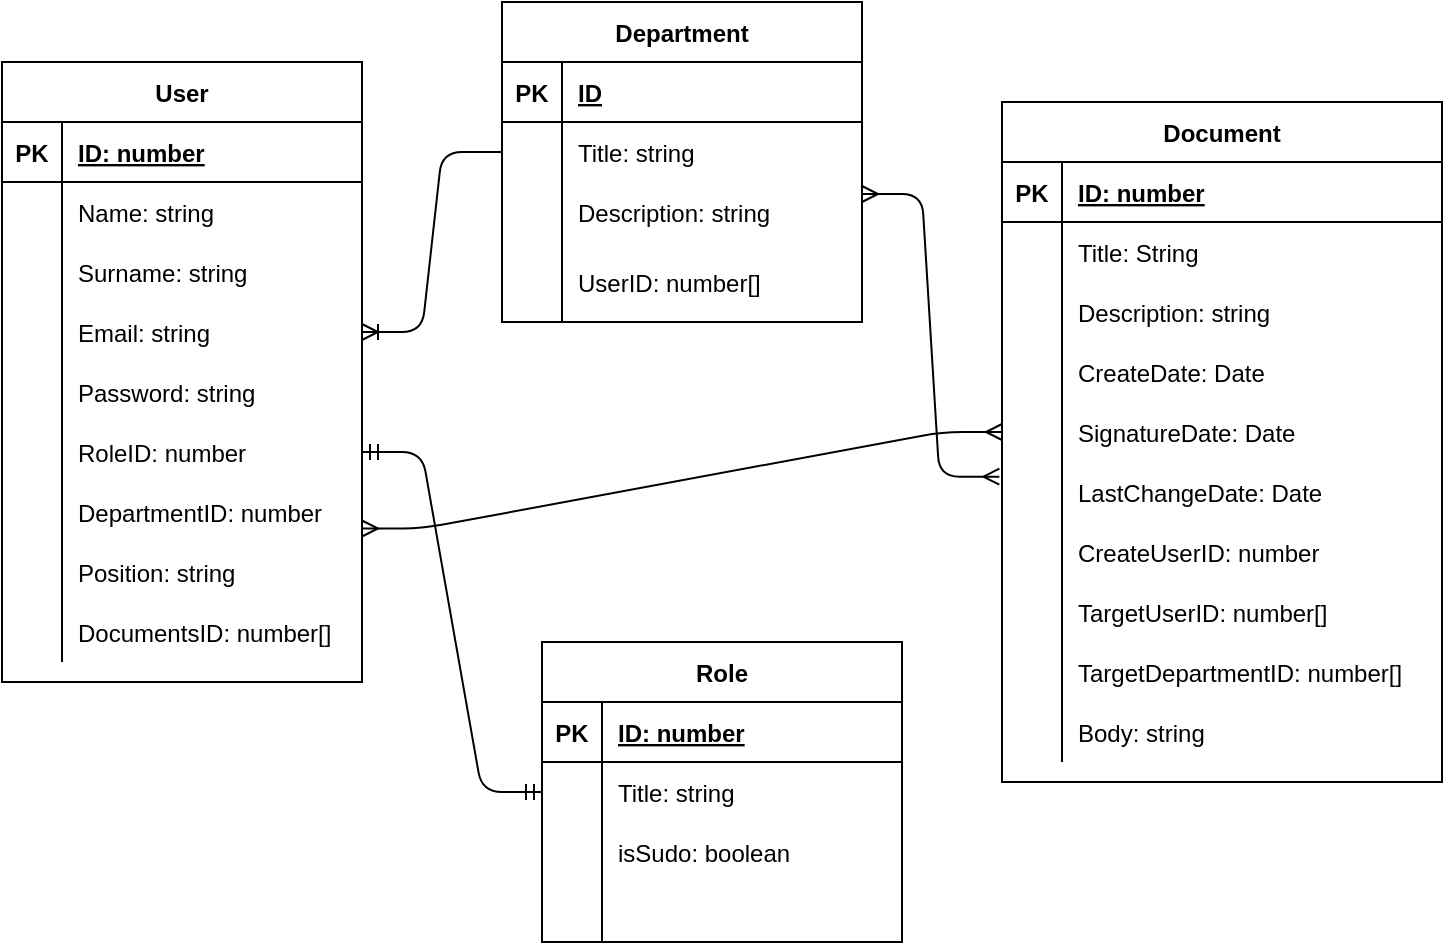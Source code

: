 <mxfile version="14.9.2" type="github">
  <diagram id="62VL07I6OxhEm-P0ryCz" name="Page-1">
    <mxGraphModel dx="1113" dy="635" grid="1" gridSize="10" guides="1" tooltips="1" connect="1" arrows="1" fold="1" page="1" pageScale="1" pageWidth="827" pageHeight="1169" math="0" shadow="0">
      <root>
        <mxCell id="0" />
        <mxCell id="1" parent="0" />
        <mxCell id="sC6qaZXUThpuqPU8CdTA-1" value="User" style="shape=table;startSize=30;container=1;collapsible=1;childLayout=tableLayout;fixedRows=1;rowLines=0;fontStyle=1;align=center;resizeLast=1;" vertex="1" parent="1">
          <mxGeometry x="60" y="40" width="180" height="310" as="geometry" />
        </mxCell>
        <mxCell id="sC6qaZXUThpuqPU8CdTA-2" value="" style="shape=partialRectangle;collapsible=0;dropTarget=0;pointerEvents=0;fillColor=none;top=0;left=0;bottom=1;right=0;points=[[0,0.5],[1,0.5]];portConstraint=eastwest;" vertex="1" parent="sC6qaZXUThpuqPU8CdTA-1">
          <mxGeometry y="30" width="180" height="30" as="geometry" />
        </mxCell>
        <mxCell id="sC6qaZXUThpuqPU8CdTA-3" value="PK" style="shape=partialRectangle;connectable=0;fillColor=none;top=0;left=0;bottom=0;right=0;fontStyle=1;overflow=hidden;" vertex="1" parent="sC6qaZXUThpuqPU8CdTA-2">
          <mxGeometry width="30" height="30" as="geometry" />
        </mxCell>
        <mxCell id="sC6qaZXUThpuqPU8CdTA-4" value="ID: number" style="shape=partialRectangle;connectable=0;fillColor=none;top=0;left=0;bottom=0;right=0;align=left;spacingLeft=6;fontStyle=5;overflow=hidden;" vertex="1" parent="sC6qaZXUThpuqPU8CdTA-2">
          <mxGeometry x="30" width="150" height="30" as="geometry" />
        </mxCell>
        <mxCell id="sC6qaZXUThpuqPU8CdTA-5" value="" style="shape=partialRectangle;collapsible=0;dropTarget=0;pointerEvents=0;fillColor=none;top=0;left=0;bottom=0;right=0;points=[[0,0.5],[1,0.5]];portConstraint=eastwest;" vertex="1" parent="sC6qaZXUThpuqPU8CdTA-1">
          <mxGeometry y="60" width="180" height="30" as="geometry" />
        </mxCell>
        <mxCell id="sC6qaZXUThpuqPU8CdTA-6" value="" style="shape=partialRectangle;connectable=0;fillColor=none;top=0;left=0;bottom=0;right=0;editable=1;overflow=hidden;" vertex="1" parent="sC6qaZXUThpuqPU8CdTA-5">
          <mxGeometry width="30" height="30" as="geometry" />
        </mxCell>
        <mxCell id="sC6qaZXUThpuqPU8CdTA-7" value="Name: string" style="shape=partialRectangle;connectable=0;fillColor=none;top=0;left=0;bottom=0;right=0;align=left;spacingLeft=6;overflow=hidden;" vertex="1" parent="sC6qaZXUThpuqPU8CdTA-5">
          <mxGeometry x="30" width="150" height="30" as="geometry" />
        </mxCell>
        <mxCell id="sC6qaZXUThpuqPU8CdTA-8" value="" style="shape=partialRectangle;collapsible=0;dropTarget=0;pointerEvents=0;fillColor=none;top=0;left=0;bottom=0;right=0;points=[[0,0.5],[1,0.5]];portConstraint=eastwest;" vertex="1" parent="sC6qaZXUThpuqPU8CdTA-1">
          <mxGeometry y="90" width="180" height="30" as="geometry" />
        </mxCell>
        <mxCell id="sC6qaZXUThpuqPU8CdTA-9" value="" style="shape=partialRectangle;connectable=0;fillColor=none;top=0;left=0;bottom=0;right=0;editable=1;overflow=hidden;" vertex="1" parent="sC6qaZXUThpuqPU8CdTA-8">
          <mxGeometry width="30" height="30" as="geometry" />
        </mxCell>
        <mxCell id="sC6qaZXUThpuqPU8CdTA-10" value="Surname: string" style="shape=partialRectangle;connectable=0;fillColor=none;top=0;left=0;bottom=0;right=0;align=left;spacingLeft=6;overflow=hidden;" vertex="1" parent="sC6qaZXUThpuqPU8CdTA-8">
          <mxGeometry x="30" width="150" height="30" as="geometry" />
        </mxCell>
        <mxCell id="sC6qaZXUThpuqPU8CdTA-11" value="" style="shape=partialRectangle;collapsible=0;dropTarget=0;pointerEvents=0;fillColor=none;top=0;left=0;bottom=0;right=0;points=[[0,0.5],[1,0.5]];portConstraint=eastwest;" vertex="1" parent="sC6qaZXUThpuqPU8CdTA-1">
          <mxGeometry y="120" width="180" height="30" as="geometry" />
        </mxCell>
        <mxCell id="sC6qaZXUThpuqPU8CdTA-12" value="" style="shape=partialRectangle;connectable=0;fillColor=none;top=0;left=0;bottom=0;right=0;editable=1;overflow=hidden;" vertex="1" parent="sC6qaZXUThpuqPU8CdTA-11">
          <mxGeometry width="30" height="30" as="geometry" />
        </mxCell>
        <mxCell id="sC6qaZXUThpuqPU8CdTA-13" value="Email: string" style="shape=partialRectangle;connectable=0;fillColor=none;top=0;left=0;bottom=0;right=0;align=left;spacingLeft=6;overflow=hidden;" vertex="1" parent="sC6qaZXUThpuqPU8CdTA-11">
          <mxGeometry x="30" width="150" height="30" as="geometry" />
        </mxCell>
        <mxCell id="sC6qaZXUThpuqPU8CdTA-78" value="" style="shape=partialRectangle;collapsible=0;dropTarget=0;pointerEvents=0;fillColor=none;top=0;left=0;bottom=0;right=0;points=[[0,0.5],[1,0.5]];portConstraint=eastwest;" vertex="1" parent="sC6qaZXUThpuqPU8CdTA-1">
          <mxGeometry y="150" width="180" height="30" as="geometry" />
        </mxCell>
        <mxCell id="sC6qaZXUThpuqPU8CdTA-79" value="" style="shape=partialRectangle;connectable=0;fillColor=none;top=0;left=0;bottom=0;right=0;editable=1;overflow=hidden;" vertex="1" parent="sC6qaZXUThpuqPU8CdTA-78">
          <mxGeometry width="30" height="30" as="geometry" />
        </mxCell>
        <mxCell id="sC6qaZXUThpuqPU8CdTA-80" value="Password: string" style="shape=partialRectangle;connectable=0;fillColor=none;top=0;left=0;bottom=0;right=0;align=left;spacingLeft=6;overflow=hidden;" vertex="1" parent="sC6qaZXUThpuqPU8CdTA-78">
          <mxGeometry x="30" width="150" height="30" as="geometry" />
        </mxCell>
        <mxCell id="sC6qaZXUThpuqPU8CdTA-82" value="" style="shape=partialRectangle;collapsible=0;dropTarget=0;pointerEvents=0;fillColor=none;top=0;left=0;bottom=0;right=0;points=[[0,0.5],[1,0.5]];portConstraint=eastwest;" vertex="1" parent="sC6qaZXUThpuqPU8CdTA-1">
          <mxGeometry y="180" width="180" height="30" as="geometry" />
        </mxCell>
        <mxCell id="sC6qaZXUThpuqPU8CdTA-83" value="" style="shape=partialRectangle;connectable=0;fillColor=none;top=0;left=0;bottom=0;right=0;editable=1;overflow=hidden;" vertex="1" parent="sC6qaZXUThpuqPU8CdTA-82">
          <mxGeometry width="30" height="30" as="geometry" />
        </mxCell>
        <mxCell id="sC6qaZXUThpuqPU8CdTA-84" value="RoleID: number" style="shape=partialRectangle;connectable=0;fillColor=none;top=0;left=0;bottom=0;right=0;align=left;spacingLeft=6;overflow=hidden;" vertex="1" parent="sC6qaZXUThpuqPU8CdTA-82">
          <mxGeometry x="30" width="150" height="30" as="geometry" />
        </mxCell>
        <mxCell id="sC6qaZXUThpuqPU8CdTA-86" value="" style="shape=partialRectangle;collapsible=0;dropTarget=0;pointerEvents=0;fillColor=none;top=0;left=0;bottom=0;right=0;points=[[0,0.5],[1,0.5]];portConstraint=eastwest;" vertex="1" parent="sC6qaZXUThpuqPU8CdTA-1">
          <mxGeometry y="210" width="180" height="30" as="geometry" />
        </mxCell>
        <mxCell id="sC6qaZXUThpuqPU8CdTA-87" value="" style="shape=partialRectangle;connectable=0;fillColor=none;top=0;left=0;bottom=0;right=0;editable=1;overflow=hidden;" vertex="1" parent="sC6qaZXUThpuqPU8CdTA-86">
          <mxGeometry width="30" height="30" as="geometry" />
        </mxCell>
        <mxCell id="sC6qaZXUThpuqPU8CdTA-88" value="DepartmentID: number" style="shape=partialRectangle;connectable=0;fillColor=none;top=0;left=0;bottom=0;right=0;align=left;spacingLeft=6;overflow=hidden;" vertex="1" parent="sC6qaZXUThpuqPU8CdTA-86">
          <mxGeometry x="30" width="150" height="30" as="geometry" />
        </mxCell>
        <mxCell id="sC6qaZXUThpuqPU8CdTA-90" value="" style="shape=partialRectangle;collapsible=0;dropTarget=0;pointerEvents=0;fillColor=none;top=0;left=0;bottom=0;right=0;points=[[0,0.5],[1,0.5]];portConstraint=eastwest;" vertex="1" parent="sC6qaZXUThpuqPU8CdTA-1">
          <mxGeometry y="240" width="180" height="30" as="geometry" />
        </mxCell>
        <mxCell id="sC6qaZXUThpuqPU8CdTA-91" value="" style="shape=partialRectangle;connectable=0;fillColor=none;top=0;left=0;bottom=0;right=0;editable=1;overflow=hidden;" vertex="1" parent="sC6qaZXUThpuqPU8CdTA-90">
          <mxGeometry width="30" height="30" as="geometry" />
        </mxCell>
        <mxCell id="sC6qaZXUThpuqPU8CdTA-92" value="Position: string" style="shape=partialRectangle;connectable=0;fillColor=none;top=0;left=0;bottom=0;right=0;align=left;spacingLeft=6;overflow=hidden;" vertex="1" parent="sC6qaZXUThpuqPU8CdTA-90">
          <mxGeometry x="30" width="150" height="30" as="geometry" />
        </mxCell>
        <mxCell id="sC6qaZXUThpuqPU8CdTA-94" value="" style="shape=partialRectangle;collapsible=0;dropTarget=0;pointerEvents=0;fillColor=none;top=0;left=0;bottom=0;right=0;points=[[0,0.5],[1,0.5]];portConstraint=eastwest;" vertex="1" parent="sC6qaZXUThpuqPU8CdTA-1">
          <mxGeometry y="270" width="180" height="30" as="geometry" />
        </mxCell>
        <mxCell id="sC6qaZXUThpuqPU8CdTA-95" value="" style="shape=partialRectangle;connectable=0;fillColor=none;top=0;left=0;bottom=0;right=0;editable=1;overflow=hidden;" vertex="1" parent="sC6qaZXUThpuqPU8CdTA-94">
          <mxGeometry width="30" height="30" as="geometry" />
        </mxCell>
        <mxCell id="sC6qaZXUThpuqPU8CdTA-96" value="DocumentsID: number[]" style="shape=partialRectangle;connectable=0;fillColor=none;top=0;left=0;bottom=0;right=0;align=left;spacingLeft=6;overflow=hidden;" vertex="1" parent="sC6qaZXUThpuqPU8CdTA-94">
          <mxGeometry x="30" width="150" height="30" as="geometry" />
        </mxCell>
        <mxCell id="sC6qaZXUThpuqPU8CdTA-19" value="Department" style="shape=table;startSize=30;container=1;collapsible=1;childLayout=tableLayout;fixedRows=1;rowLines=0;fontStyle=1;align=center;resizeLast=1;" vertex="1" parent="1">
          <mxGeometry x="310" y="10" width="180" height="160" as="geometry" />
        </mxCell>
        <mxCell id="sC6qaZXUThpuqPU8CdTA-20" value="" style="shape=partialRectangle;collapsible=0;dropTarget=0;pointerEvents=0;fillColor=none;top=0;left=0;bottom=1;right=0;points=[[0,0.5],[1,0.5]];portConstraint=eastwest;" vertex="1" parent="sC6qaZXUThpuqPU8CdTA-19">
          <mxGeometry y="30" width="180" height="30" as="geometry" />
        </mxCell>
        <mxCell id="sC6qaZXUThpuqPU8CdTA-21" value="PK" style="shape=partialRectangle;connectable=0;fillColor=none;top=0;left=0;bottom=0;right=0;fontStyle=1;overflow=hidden;" vertex="1" parent="sC6qaZXUThpuqPU8CdTA-20">
          <mxGeometry width="30" height="30" as="geometry" />
        </mxCell>
        <mxCell id="sC6qaZXUThpuqPU8CdTA-22" value="ID" style="shape=partialRectangle;connectable=0;fillColor=none;top=0;left=0;bottom=0;right=0;align=left;spacingLeft=6;fontStyle=5;overflow=hidden;" vertex="1" parent="sC6qaZXUThpuqPU8CdTA-20">
          <mxGeometry x="30" width="150" height="30" as="geometry" />
        </mxCell>
        <mxCell id="sC6qaZXUThpuqPU8CdTA-23" value="" style="shape=partialRectangle;collapsible=0;dropTarget=0;pointerEvents=0;fillColor=none;top=0;left=0;bottom=0;right=0;points=[[0,0.5],[1,0.5]];portConstraint=eastwest;" vertex="1" parent="sC6qaZXUThpuqPU8CdTA-19">
          <mxGeometry y="60" width="180" height="30" as="geometry" />
        </mxCell>
        <mxCell id="sC6qaZXUThpuqPU8CdTA-24" value="" style="shape=partialRectangle;connectable=0;fillColor=none;top=0;left=0;bottom=0;right=0;editable=1;overflow=hidden;" vertex="1" parent="sC6qaZXUThpuqPU8CdTA-23">
          <mxGeometry width="30" height="30" as="geometry" />
        </mxCell>
        <mxCell id="sC6qaZXUThpuqPU8CdTA-25" value="Title: string" style="shape=partialRectangle;connectable=0;fillColor=none;top=0;left=0;bottom=0;right=0;align=left;spacingLeft=6;overflow=hidden;" vertex="1" parent="sC6qaZXUThpuqPU8CdTA-23">
          <mxGeometry x="30" width="150" height="30" as="geometry" />
        </mxCell>
        <mxCell id="sC6qaZXUThpuqPU8CdTA-26" value="" style="shape=partialRectangle;collapsible=0;dropTarget=0;pointerEvents=0;fillColor=none;top=0;left=0;bottom=0;right=0;points=[[0,0.5],[1,0.5]];portConstraint=eastwest;" vertex="1" parent="sC6qaZXUThpuqPU8CdTA-19">
          <mxGeometry y="90" width="180" height="30" as="geometry" />
        </mxCell>
        <mxCell id="sC6qaZXUThpuqPU8CdTA-27" value="" style="shape=partialRectangle;connectable=0;fillColor=none;top=0;left=0;bottom=0;right=0;editable=1;overflow=hidden;" vertex="1" parent="sC6qaZXUThpuqPU8CdTA-26">
          <mxGeometry width="30" height="30" as="geometry" />
        </mxCell>
        <mxCell id="sC6qaZXUThpuqPU8CdTA-28" value="Description: string" style="shape=partialRectangle;connectable=0;fillColor=none;top=0;left=0;bottom=0;right=0;align=left;spacingLeft=6;overflow=hidden;" vertex="1" parent="sC6qaZXUThpuqPU8CdTA-26">
          <mxGeometry x="30" width="150" height="30" as="geometry" />
        </mxCell>
        <mxCell id="sC6qaZXUThpuqPU8CdTA-29" value="" style="shape=partialRectangle;collapsible=0;dropTarget=0;pointerEvents=0;fillColor=none;top=0;left=0;bottom=0;right=0;points=[[0,0.5],[1,0.5]];portConstraint=eastwest;" vertex="1" parent="sC6qaZXUThpuqPU8CdTA-19">
          <mxGeometry y="120" width="180" height="40" as="geometry" />
        </mxCell>
        <mxCell id="sC6qaZXUThpuqPU8CdTA-30" value="" style="shape=partialRectangle;connectable=0;fillColor=none;top=0;left=0;bottom=0;right=0;editable=1;overflow=hidden;" vertex="1" parent="sC6qaZXUThpuqPU8CdTA-29">
          <mxGeometry width="30" height="40" as="geometry" />
        </mxCell>
        <mxCell id="sC6qaZXUThpuqPU8CdTA-31" value="UserID: number[]" style="shape=partialRectangle;connectable=0;fillColor=none;top=0;left=0;bottom=0;right=0;align=left;spacingLeft=6;overflow=hidden;" vertex="1" parent="sC6qaZXUThpuqPU8CdTA-29">
          <mxGeometry x="30" width="150" height="40" as="geometry" />
        </mxCell>
        <mxCell id="sC6qaZXUThpuqPU8CdTA-32" value="" style="edgeStyle=entityRelationEdgeStyle;fontSize=12;html=1;endArrow=ERoneToMany;entryX=1;entryY=0.5;entryDx=0;entryDy=0;" edge="1" parent="1" source="sC6qaZXUThpuqPU8CdTA-23" target="sC6qaZXUThpuqPU8CdTA-11">
          <mxGeometry width="100" height="100" relative="1" as="geometry">
            <mxPoint x="240" y="310" as="sourcePoint" />
            <mxPoint x="320" y="210" as="targetPoint" />
          </mxGeometry>
        </mxCell>
        <mxCell id="sC6qaZXUThpuqPU8CdTA-33" value="Document" style="shape=table;startSize=30;container=1;collapsible=1;childLayout=tableLayout;fixedRows=1;rowLines=0;fontStyle=1;align=center;resizeLast=1;" vertex="1" parent="1">
          <mxGeometry x="560" y="60" width="220" height="340" as="geometry">
            <mxRectangle x="550" y="10" width="90" height="30" as="alternateBounds" />
          </mxGeometry>
        </mxCell>
        <mxCell id="sC6qaZXUThpuqPU8CdTA-34" value="" style="shape=partialRectangle;collapsible=0;dropTarget=0;pointerEvents=0;fillColor=none;top=0;left=0;bottom=1;right=0;points=[[0,0.5],[1,0.5]];portConstraint=eastwest;" vertex="1" parent="sC6qaZXUThpuqPU8CdTA-33">
          <mxGeometry y="30" width="220" height="30" as="geometry" />
        </mxCell>
        <mxCell id="sC6qaZXUThpuqPU8CdTA-35" value="PK" style="shape=partialRectangle;connectable=0;fillColor=none;top=0;left=0;bottom=0;right=0;fontStyle=1;overflow=hidden;" vertex="1" parent="sC6qaZXUThpuqPU8CdTA-34">
          <mxGeometry width="30" height="30" as="geometry" />
        </mxCell>
        <mxCell id="sC6qaZXUThpuqPU8CdTA-36" value="ID: number" style="shape=partialRectangle;connectable=0;fillColor=none;top=0;left=0;bottom=0;right=0;align=left;spacingLeft=6;fontStyle=5;overflow=hidden;" vertex="1" parent="sC6qaZXUThpuqPU8CdTA-34">
          <mxGeometry x="30" width="190" height="30" as="geometry" />
        </mxCell>
        <mxCell id="sC6qaZXUThpuqPU8CdTA-37" value="" style="shape=partialRectangle;collapsible=0;dropTarget=0;pointerEvents=0;fillColor=none;top=0;left=0;bottom=0;right=0;points=[[0,0.5],[1,0.5]];portConstraint=eastwest;" vertex="1" parent="sC6qaZXUThpuqPU8CdTA-33">
          <mxGeometry y="60" width="220" height="30" as="geometry" />
        </mxCell>
        <mxCell id="sC6qaZXUThpuqPU8CdTA-38" value="" style="shape=partialRectangle;connectable=0;fillColor=none;top=0;left=0;bottom=0;right=0;editable=1;overflow=hidden;" vertex="1" parent="sC6qaZXUThpuqPU8CdTA-37">
          <mxGeometry width="30" height="30" as="geometry" />
        </mxCell>
        <mxCell id="sC6qaZXUThpuqPU8CdTA-39" value="Title: String" style="shape=partialRectangle;connectable=0;fillColor=none;top=0;left=0;bottom=0;right=0;align=left;spacingLeft=6;overflow=hidden;" vertex="1" parent="sC6qaZXUThpuqPU8CdTA-37">
          <mxGeometry x="30" width="190" height="30" as="geometry" />
        </mxCell>
        <mxCell id="sC6qaZXUThpuqPU8CdTA-40" value="" style="shape=partialRectangle;collapsible=0;dropTarget=0;pointerEvents=0;fillColor=none;top=0;left=0;bottom=0;right=0;points=[[0,0.5],[1,0.5]];portConstraint=eastwest;" vertex="1" parent="sC6qaZXUThpuqPU8CdTA-33">
          <mxGeometry y="90" width="220" height="30" as="geometry" />
        </mxCell>
        <mxCell id="sC6qaZXUThpuqPU8CdTA-41" value="" style="shape=partialRectangle;connectable=0;fillColor=none;top=0;left=0;bottom=0;right=0;editable=1;overflow=hidden;" vertex="1" parent="sC6qaZXUThpuqPU8CdTA-40">
          <mxGeometry width="30" height="30" as="geometry" />
        </mxCell>
        <mxCell id="sC6qaZXUThpuqPU8CdTA-42" value="Description: string" style="shape=partialRectangle;connectable=0;fillColor=none;top=0;left=0;bottom=0;right=0;align=left;spacingLeft=6;overflow=hidden;" vertex="1" parent="sC6qaZXUThpuqPU8CdTA-40">
          <mxGeometry x="30" width="190" height="30" as="geometry" />
        </mxCell>
        <mxCell id="sC6qaZXUThpuqPU8CdTA-43" value="" style="shape=partialRectangle;collapsible=0;dropTarget=0;pointerEvents=0;fillColor=none;top=0;left=0;bottom=0;right=0;points=[[0,0.5],[1,0.5]];portConstraint=eastwest;" vertex="1" parent="sC6qaZXUThpuqPU8CdTA-33">
          <mxGeometry y="120" width="220" height="30" as="geometry" />
        </mxCell>
        <mxCell id="sC6qaZXUThpuqPU8CdTA-44" value="" style="shape=partialRectangle;connectable=0;fillColor=none;top=0;left=0;bottom=0;right=0;editable=1;overflow=hidden;" vertex="1" parent="sC6qaZXUThpuqPU8CdTA-43">
          <mxGeometry width="30" height="30" as="geometry" />
        </mxCell>
        <mxCell id="sC6qaZXUThpuqPU8CdTA-45" value="CreateDate: Date" style="shape=partialRectangle;connectable=0;fillColor=none;top=0;left=0;bottom=0;right=0;align=left;spacingLeft=6;overflow=hidden;" vertex="1" parent="sC6qaZXUThpuqPU8CdTA-43">
          <mxGeometry x="30" width="190" height="30" as="geometry" />
        </mxCell>
        <mxCell id="sC6qaZXUThpuqPU8CdTA-53" value="" style="shape=partialRectangle;collapsible=0;dropTarget=0;pointerEvents=0;fillColor=none;top=0;left=0;bottom=0;right=0;points=[[0,0.5],[1,0.5]];portConstraint=eastwest;" vertex="1" parent="sC6qaZXUThpuqPU8CdTA-33">
          <mxGeometry y="150" width="220" height="30" as="geometry" />
        </mxCell>
        <mxCell id="sC6qaZXUThpuqPU8CdTA-54" value="" style="shape=partialRectangle;connectable=0;fillColor=none;top=0;left=0;bottom=0;right=0;editable=1;overflow=hidden;" vertex="1" parent="sC6qaZXUThpuqPU8CdTA-53">
          <mxGeometry width="30" height="30" as="geometry" />
        </mxCell>
        <mxCell id="sC6qaZXUThpuqPU8CdTA-55" value="SignatureDate: Date" style="shape=partialRectangle;connectable=0;fillColor=none;top=0;left=0;bottom=0;right=0;align=left;spacingLeft=6;overflow=hidden;" vertex="1" parent="sC6qaZXUThpuqPU8CdTA-53">
          <mxGeometry x="30" width="190" height="30" as="geometry" />
        </mxCell>
        <mxCell id="sC6qaZXUThpuqPU8CdTA-58" value="" style="shape=partialRectangle;collapsible=0;dropTarget=0;pointerEvents=0;fillColor=none;top=0;left=0;bottom=0;right=0;points=[[0,0.5],[1,0.5]];portConstraint=eastwest;" vertex="1" parent="sC6qaZXUThpuqPU8CdTA-33">
          <mxGeometry y="180" width="220" height="30" as="geometry" />
        </mxCell>
        <mxCell id="sC6qaZXUThpuqPU8CdTA-59" value="" style="shape=partialRectangle;connectable=0;fillColor=none;top=0;left=0;bottom=0;right=0;editable=1;overflow=hidden;" vertex="1" parent="sC6qaZXUThpuqPU8CdTA-58">
          <mxGeometry width="30" height="30" as="geometry" />
        </mxCell>
        <mxCell id="sC6qaZXUThpuqPU8CdTA-60" value="LastChangeDate: Date" style="shape=partialRectangle;connectable=0;fillColor=none;top=0;left=0;bottom=0;right=0;align=left;spacingLeft=6;overflow=hidden;" vertex="1" parent="sC6qaZXUThpuqPU8CdTA-58">
          <mxGeometry x="30" width="190" height="30" as="geometry" />
        </mxCell>
        <mxCell id="sC6qaZXUThpuqPU8CdTA-66" value="" style="shape=partialRectangle;collapsible=0;dropTarget=0;pointerEvents=0;fillColor=none;top=0;left=0;bottom=0;right=0;points=[[0,0.5],[1,0.5]];portConstraint=eastwest;" vertex="1" parent="sC6qaZXUThpuqPU8CdTA-33">
          <mxGeometry y="210" width="220" height="30" as="geometry" />
        </mxCell>
        <mxCell id="sC6qaZXUThpuqPU8CdTA-67" value="" style="shape=partialRectangle;connectable=0;fillColor=none;top=0;left=0;bottom=0;right=0;editable=1;overflow=hidden;" vertex="1" parent="sC6qaZXUThpuqPU8CdTA-66">
          <mxGeometry width="30" height="30" as="geometry" />
        </mxCell>
        <mxCell id="sC6qaZXUThpuqPU8CdTA-68" value="CreateUserID: number" style="shape=partialRectangle;connectable=0;fillColor=none;top=0;left=0;bottom=0;right=0;align=left;spacingLeft=6;overflow=hidden;" vertex="1" parent="sC6qaZXUThpuqPU8CdTA-66">
          <mxGeometry x="30" width="190" height="30" as="geometry" />
        </mxCell>
        <mxCell id="sC6qaZXUThpuqPU8CdTA-70" value="" style="shape=partialRectangle;collapsible=0;dropTarget=0;pointerEvents=0;fillColor=none;top=0;left=0;bottom=0;right=0;points=[[0,0.5],[1,0.5]];portConstraint=eastwest;" vertex="1" parent="sC6qaZXUThpuqPU8CdTA-33">
          <mxGeometry y="240" width="220" height="30" as="geometry" />
        </mxCell>
        <mxCell id="sC6qaZXUThpuqPU8CdTA-71" value="" style="shape=partialRectangle;connectable=0;fillColor=none;top=0;left=0;bottom=0;right=0;editable=1;overflow=hidden;" vertex="1" parent="sC6qaZXUThpuqPU8CdTA-70">
          <mxGeometry width="30" height="30" as="geometry" />
        </mxCell>
        <mxCell id="sC6qaZXUThpuqPU8CdTA-72" value="TargetUserID: number[]" style="shape=partialRectangle;connectable=0;fillColor=none;top=0;left=0;bottom=0;right=0;align=left;spacingLeft=6;overflow=hidden;" vertex="1" parent="sC6qaZXUThpuqPU8CdTA-70">
          <mxGeometry x="30" width="190" height="30" as="geometry" />
        </mxCell>
        <mxCell id="sC6qaZXUThpuqPU8CdTA-74" value="" style="shape=partialRectangle;collapsible=0;dropTarget=0;pointerEvents=0;fillColor=none;top=0;left=0;bottom=0;right=0;points=[[0,0.5],[1,0.5]];portConstraint=eastwest;" vertex="1" parent="sC6qaZXUThpuqPU8CdTA-33">
          <mxGeometry y="270" width="220" height="30" as="geometry" />
        </mxCell>
        <mxCell id="sC6qaZXUThpuqPU8CdTA-75" value="" style="shape=partialRectangle;connectable=0;fillColor=none;top=0;left=0;bottom=0;right=0;editable=1;overflow=hidden;" vertex="1" parent="sC6qaZXUThpuqPU8CdTA-74">
          <mxGeometry width="30" height="30" as="geometry" />
        </mxCell>
        <mxCell id="sC6qaZXUThpuqPU8CdTA-76" value="TargetDepartmentID: number[]" style="shape=partialRectangle;connectable=0;fillColor=none;top=0;left=0;bottom=0;right=0;align=left;spacingLeft=6;overflow=hidden;" vertex="1" parent="sC6qaZXUThpuqPU8CdTA-74">
          <mxGeometry x="30" width="190" height="30" as="geometry" />
        </mxCell>
        <mxCell id="sC6qaZXUThpuqPU8CdTA-112" value="" style="shape=partialRectangle;collapsible=0;dropTarget=0;pointerEvents=0;fillColor=none;top=0;left=0;bottom=0;right=0;points=[[0,0.5],[1,0.5]];portConstraint=eastwest;" vertex="1" parent="sC6qaZXUThpuqPU8CdTA-33">
          <mxGeometry y="300" width="220" height="30" as="geometry" />
        </mxCell>
        <mxCell id="sC6qaZXUThpuqPU8CdTA-113" value="" style="shape=partialRectangle;connectable=0;fillColor=none;top=0;left=0;bottom=0;right=0;editable=1;overflow=hidden;" vertex="1" parent="sC6qaZXUThpuqPU8CdTA-112">
          <mxGeometry width="30" height="30" as="geometry" />
        </mxCell>
        <mxCell id="sC6qaZXUThpuqPU8CdTA-114" value="Body: string" style="shape=partialRectangle;connectable=0;fillColor=none;top=0;left=0;bottom=0;right=0;align=left;spacingLeft=6;overflow=hidden;" vertex="1" parent="sC6qaZXUThpuqPU8CdTA-112">
          <mxGeometry x="30" width="190" height="30" as="geometry" />
        </mxCell>
        <mxCell id="sC6qaZXUThpuqPU8CdTA-97" value="Role" style="shape=table;startSize=30;container=1;collapsible=1;childLayout=tableLayout;fixedRows=1;rowLines=0;fontStyle=1;align=center;resizeLast=1;" vertex="1" parent="1">
          <mxGeometry x="330" y="330" width="180" height="150" as="geometry" />
        </mxCell>
        <mxCell id="sC6qaZXUThpuqPU8CdTA-98" value="" style="shape=partialRectangle;collapsible=0;dropTarget=0;pointerEvents=0;fillColor=none;top=0;left=0;bottom=1;right=0;points=[[0,0.5],[1,0.5]];portConstraint=eastwest;" vertex="1" parent="sC6qaZXUThpuqPU8CdTA-97">
          <mxGeometry y="30" width="180" height="30" as="geometry" />
        </mxCell>
        <mxCell id="sC6qaZXUThpuqPU8CdTA-99" value="PK" style="shape=partialRectangle;connectable=0;fillColor=none;top=0;left=0;bottom=0;right=0;fontStyle=1;overflow=hidden;" vertex="1" parent="sC6qaZXUThpuqPU8CdTA-98">
          <mxGeometry width="30" height="30" as="geometry" />
        </mxCell>
        <mxCell id="sC6qaZXUThpuqPU8CdTA-100" value="ID: number" style="shape=partialRectangle;connectable=0;fillColor=none;top=0;left=0;bottom=0;right=0;align=left;spacingLeft=6;fontStyle=5;overflow=hidden;" vertex="1" parent="sC6qaZXUThpuqPU8CdTA-98">
          <mxGeometry x="30" width="150" height="30" as="geometry" />
        </mxCell>
        <mxCell id="sC6qaZXUThpuqPU8CdTA-101" value="" style="shape=partialRectangle;collapsible=0;dropTarget=0;pointerEvents=0;fillColor=none;top=0;left=0;bottom=0;right=0;points=[[0,0.5],[1,0.5]];portConstraint=eastwest;" vertex="1" parent="sC6qaZXUThpuqPU8CdTA-97">
          <mxGeometry y="60" width="180" height="30" as="geometry" />
        </mxCell>
        <mxCell id="sC6qaZXUThpuqPU8CdTA-102" value="" style="shape=partialRectangle;connectable=0;fillColor=none;top=0;left=0;bottom=0;right=0;editable=1;overflow=hidden;" vertex="1" parent="sC6qaZXUThpuqPU8CdTA-101">
          <mxGeometry width="30" height="30" as="geometry" />
        </mxCell>
        <mxCell id="sC6qaZXUThpuqPU8CdTA-103" value="Title: string" style="shape=partialRectangle;connectable=0;fillColor=none;top=0;left=0;bottom=0;right=0;align=left;spacingLeft=6;overflow=hidden;" vertex="1" parent="sC6qaZXUThpuqPU8CdTA-101">
          <mxGeometry x="30" width="150" height="30" as="geometry" />
        </mxCell>
        <mxCell id="sC6qaZXUThpuqPU8CdTA-104" value="" style="shape=partialRectangle;collapsible=0;dropTarget=0;pointerEvents=0;fillColor=none;top=0;left=0;bottom=0;right=0;points=[[0,0.5],[1,0.5]];portConstraint=eastwest;" vertex="1" parent="sC6qaZXUThpuqPU8CdTA-97">
          <mxGeometry y="90" width="180" height="30" as="geometry" />
        </mxCell>
        <mxCell id="sC6qaZXUThpuqPU8CdTA-105" value="" style="shape=partialRectangle;connectable=0;fillColor=none;top=0;left=0;bottom=0;right=0;editable=1;overflow=hidden;" vertex="1" parent="sC6qaZXUThpuqPU8CdTA-104">
          <mxGeometry width="30" height="30" as="geometry" />
        </mxCell>
        <mxCell id="sC6qaZXUThpuqPU8CdTA-106" value="isSudo: boolean" style="shape=partialRectangle;connectable=0;fillColor=none;top=0;left=0;bottom=0;right=0;align=left;spacingLeft=6;overflow=hidden;" vertex="1" parent="sC6qaZXUThpuqPU8CdTA-104">
          <mxGeometry x="30" width="150" height="30" as="geometry" />
        </mxCell>
        <mxCell id="sC6qaZXUThpuqPU8CdTA-107" value="" style="shape=partialRectangle;collapsible=0;dropTarget=0;pointerEvents=0;fillColor=none;top=0;left=0;bottom=0;right=0;points=[[0,0.5],[1,0.5]];portConstraint=eastwest;" vertex="1" parent="sC6qaZXUThpuqPU8CdTA-97">
          <mxGeometry y="120" width="180" height="30" as="geometry" />
        </mxCell>
        <mxCell id="sC6qaZXUThpuqPU8CdTA-108" value="" style="shape=partialRectangle;connectable=0;fillColor=none;top=0;left=0;bottom=0;right=0;editable=1;overflow=hidden;" vertex="1" parent="sC6qaZXUThpuqPU8CdTA-107">
          <mxGeometry width="30" height="30" as="geometry" />
        </mxCell>
        <mxCell id="sC6qaZXUThpuqPU8CdTA-109" value="" style="shape=partialRectangle;connectable=0;fillColor=none;top=0;left=0;bottom=0;right=0;align=left;spacingLeft=6;overflow=hidden;" vertex="1" parent="sC6qaZXUThpuqPU8CdTA-107">
          <mxGeometry x="30" width="150" height="30" as="geometry" />
        </mxCell>
        <mxCell id="sC6qaZXUThpuqPU8CdTA-110" value="" style="edgeStyle=entityRelationEdgeStyle;fontSize=12;html=1;endArrow=ERmandOne;startArrow=ERmandOne;entryX=1;entryY=0.5;entryDx=0;entryDy=0;" edge="1" parent="1" source="sC6qaZXUThpuqPU8CdTA-97" target="sC6qaZXUThpuqPU8CdTA-82">
          <mxGeometry width="100" height="100" relative="1" as="geometry">
            <mxPoint x="120" y="380" as="sourcePoint" />
            <mxPoint x="340" y="230" as="targetPoint" />
          </mxGeometry>
        </mxCell>
        <mxCell id="sC6qaZXUThpuqPU8CdTA-115" value="" style="edgeStyle=entityRelationEdgeStyle;fontSize=12;html=1;endArrow=ERmany;startArrow=ERmany;entryX=0;entryY=0.5;entryDx=0;entryDy=0;exitX=1;exitY=0.775;exitDx=0;exitDy=0;exitPerimeter=0;" edge="1" parent="1" source="sC6qaZXUThpuqPU8CdTA-86" target="sC6qaZXUThpuqPU8CdTA-53">
          <mxGeometry width="100" height="100" relative="1" as="geometry">
            <mxPoint x="250" y="360" as="sourcePoint" />
            <mxPoint x="350" y="260" as="targetPoint" />
          </mxGeometry>
        </mxCell>
        <mxCell id="sC6qaZXUThpuqPU8CdTA-116" value="" style="edgeStyle=entityRelationEdgeStyle;fontSize=12;html=1;endArrow=ERmany;startArrow=ERmany;entryX=-0.006;entryY=0.245;entryDx=0;entryDy=0;entryPerimeter=0;" edge="1" parent="1" target="sC6qaZXUThpuqPU8CdTA-58">
          <mxGeometry width="100" height="100" relative="1" as="geometry">
            <mxPoint x="490" y="106" as="sourcePoint" />
            <mxPoint x="350" y="260" as="targetPoint" />
          </mxGeometry>
        </mxCell>
      </root>
    </mxGraphModel>
  </diagram>
</mxfile>
